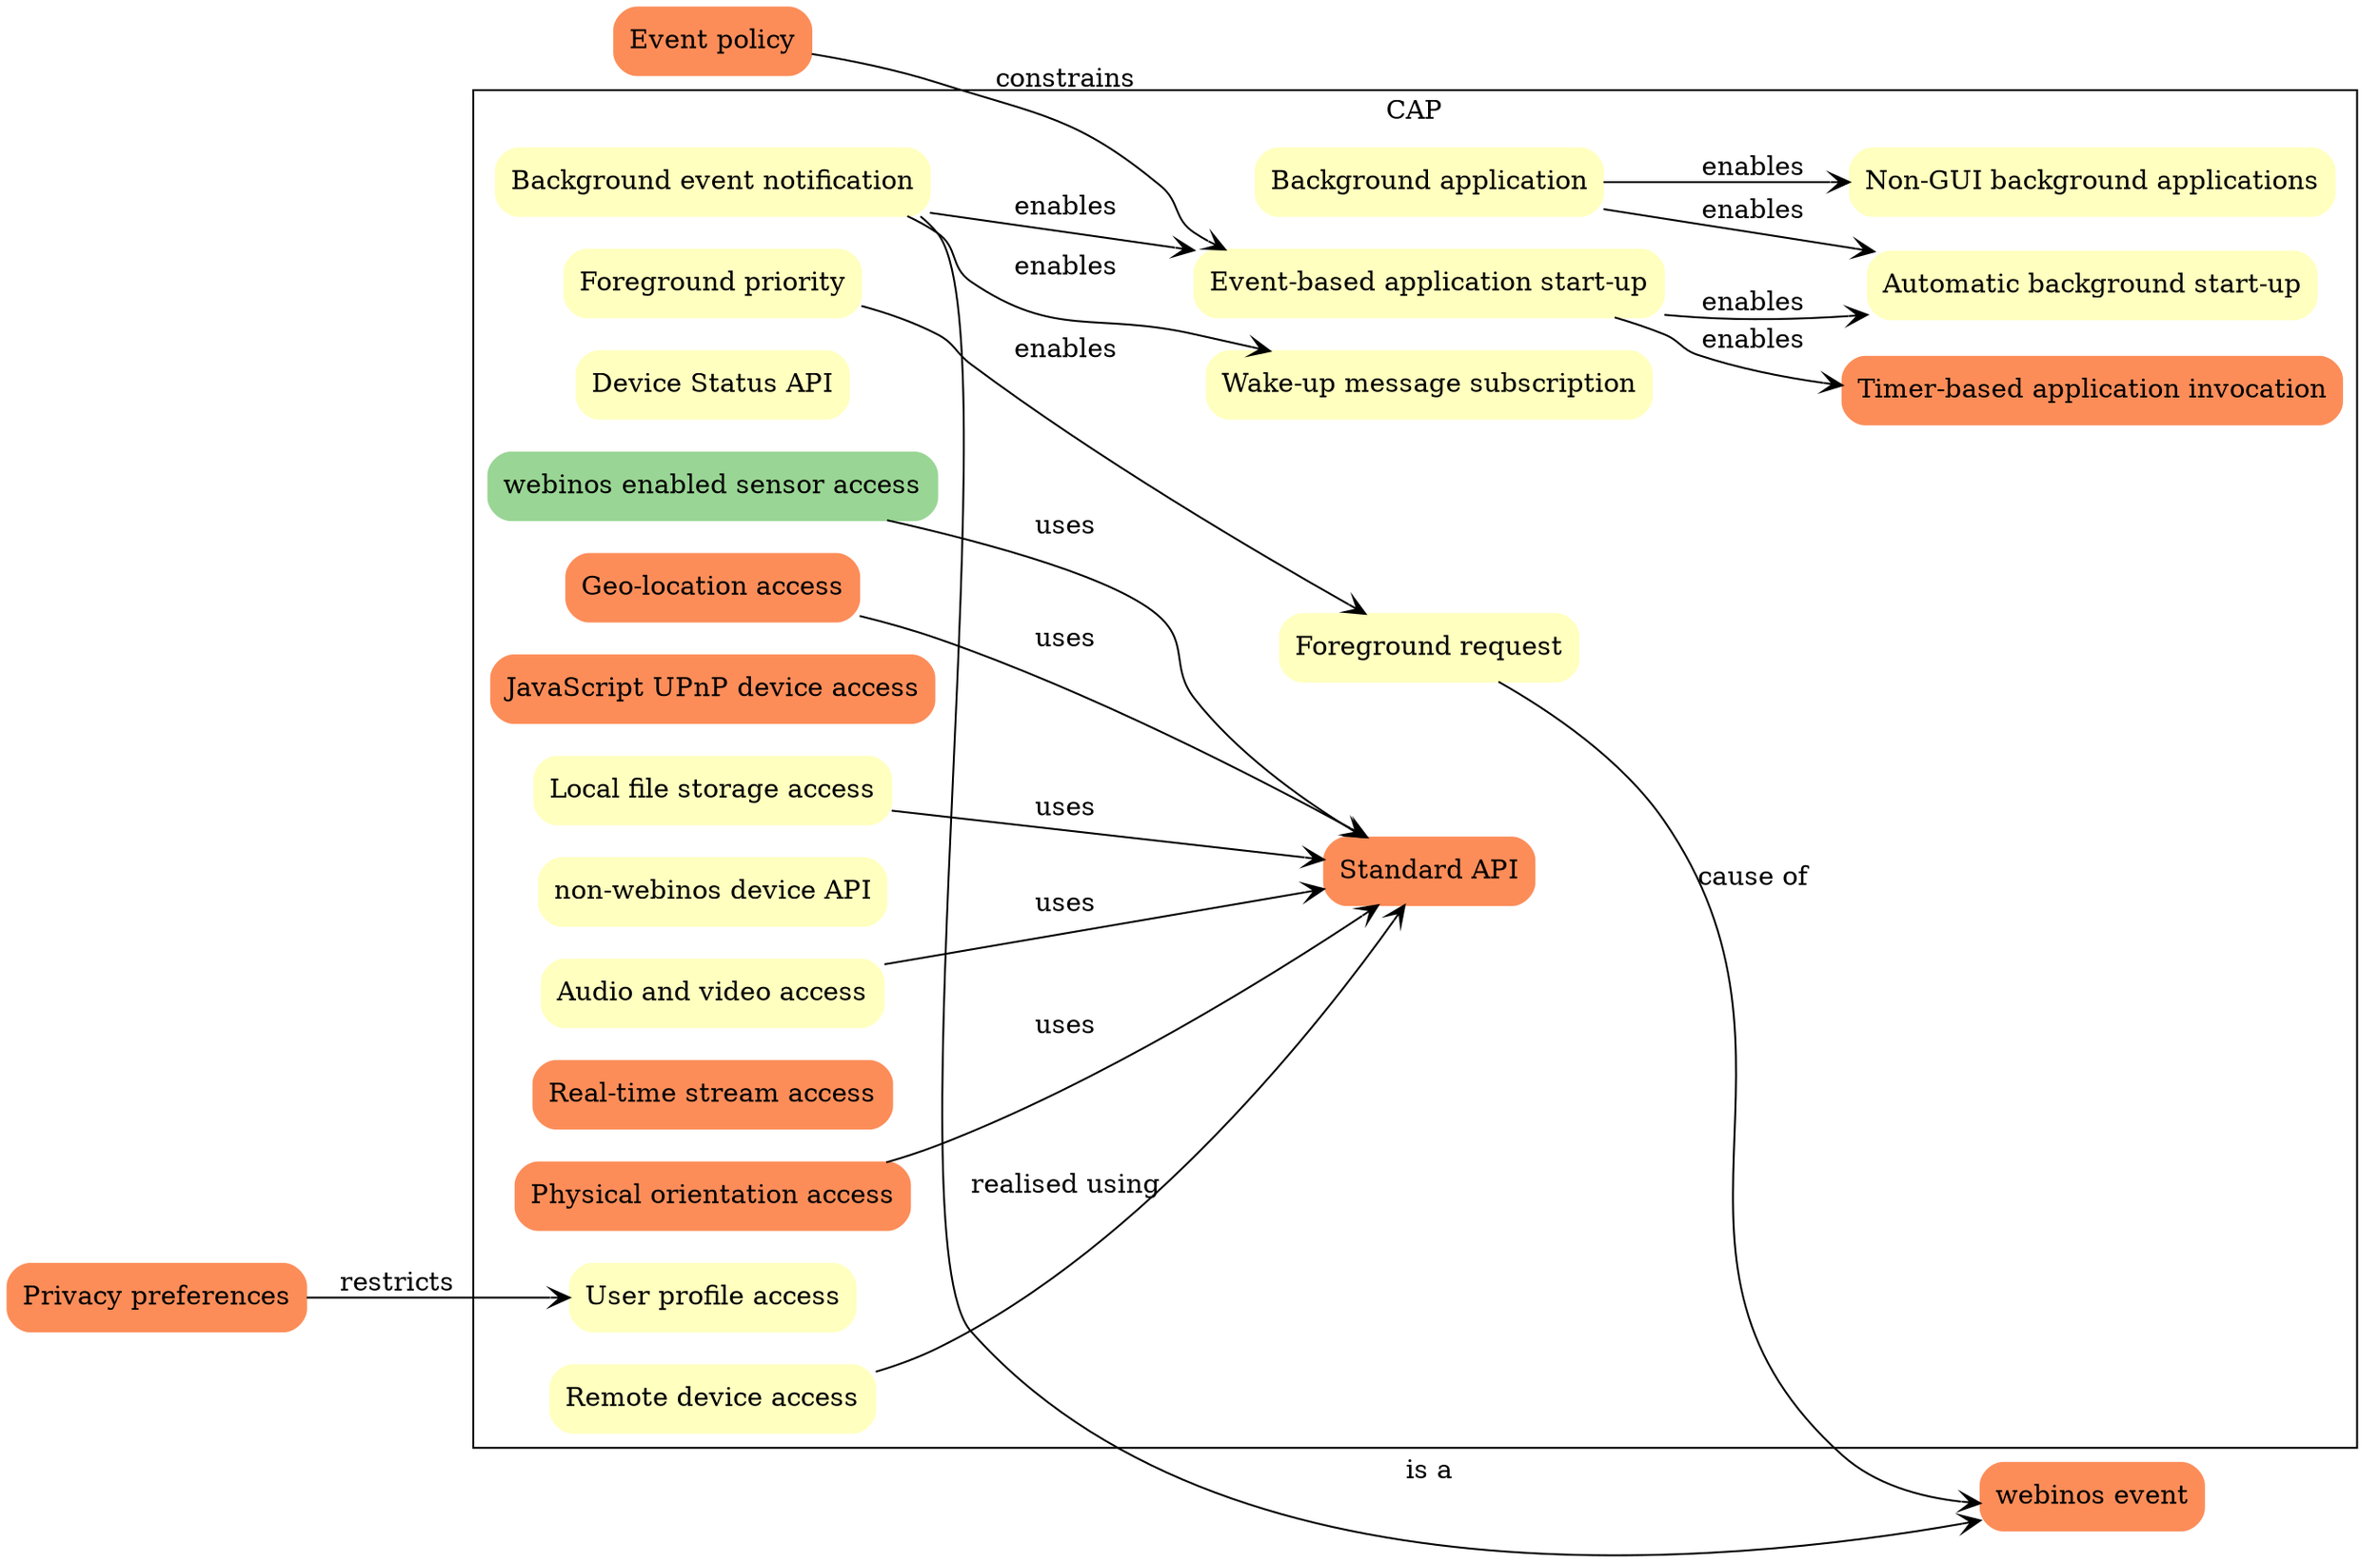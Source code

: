digraph webinosTraceability {
  graph [rankdir="LR"];
  node [shape=rectangle,style="rounded,filled",colorscheme="spectral3",color="1"];
  edge [arrowhead=vee,];

  subgraph cluster_CAP {
    label="CAP";
    "Audio and video access" [color=2,scenarios="S-DA1",usecases="NC1",backlog=""];
    "Automatic background start-up" [color=2,scenarios="",usecases="CAP4",backlog=""];
    "Background application" [color=2,scenarios="",usecases="CAP3,CAP4",backlog=""];
    "Background event notification" [color=2,scenarios="",usecases="CAP3,CAP5",backlog=""];
    "Device Status API" [color=2,scenarios="",usecases="CAP5",backlog=""];
    "Event-based application start-up" [color=2,scenarios="",usecases="CAP3,CAP5,NM3",backlog=""];
    "Foreground priority" [color=2,scenarios="",usecases="CAP3,CAP5",backlog=""];
    "Foreground request" [color=2,scenarios="",usecases="CAP3",backlog=""];
    "Geo-location access" [scenarios="",usecases="",backlog=""];
    "JavaScript UPnP device access" [scenarios="",usecases="",backlog=""];
    "Local file storage access" [color=2,scenarios="",usecases="PS8",backlog="CS-89"];
    "Non-GUI background applications" [color=2,scenarios="",usecases="CAP3,CAP4",backlog=""];
    "non-webinos device API" [color=2,scenarios="",usecases="CAP1",backlog=""];
    "Physical orientation access" [scenarios="",usecases="",backlog=""];
    "Real-time stream access" [scenarios="",usecases="",backlog=""];
    "Remote device access" [color=2,scenarios="",usecases="CAP1,CAP5,PS8",backlog=""];
    "Standard API" [scenarios="",usecases="PS8",backlog=""];
    "Timer-based application invocation" [scenarios="",usecases="",backlog=""];
    "User profile access" [color=2,scenarios="",usecases="CAP2",backlog=""];
    "Wake-up message subscription" [color=2,scenarios="",usecases="CAP5,NM1",backlog=""];
    "webinos enabled sensor access" [color=3,scenarios="",usecases="CAP1",backlog="T830"]; 
  }

  "Event-based application start-up" -> "Timer-based application invocation" [label="enables"];
  "Background event notification" -> "Event-based application start-up" [label="enables"];
  "Background event notification" -> "Wake-up message subscription" [label="enables"];
  "Event-based application start-up" -> "Automatic background start-up" [label="enables"];
  "Background application" -> "Automatic background start-up" [label="enables"];
  "Background application" -> "Non-GUI background applications" [label="enables"];
  "Foreground priority" -> "Foreground request" [label="enables"];
  "Foreground request" -> "webinos event" [label="cause of"];
	
  "webinos enabled sensor access" -> "Standard API" [label="uses"];
  "Local file storage access" -> "Standard API" [label="uses"];
  "Physical orientation access" -> "Standard API" [label="uses"];
  "Geo-location access" -> "Standard API" [label="uses"];
  "Remote device access" -> "Standard API" [label="realised using"];
  "Audio and video access" -> "Standard API" [label="uses"];

  "Privacy preferences" -> "User profile access" [label="restricts"];
  "Background event notification" -> "webinos event" [label="is a"];
  "Event policy" -> "Event-based application start-up" [label="constrains"];
}
